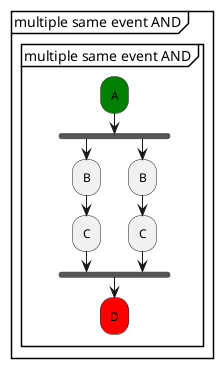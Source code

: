 @startuml
partition "multiple same event AND" {
    group "multiple same event AND"
        #green:A;
        fork
            :B;
            :C;
        fork again
            :B;
            :C;
        end fork
        #red:D;
    end group
}
@enduml